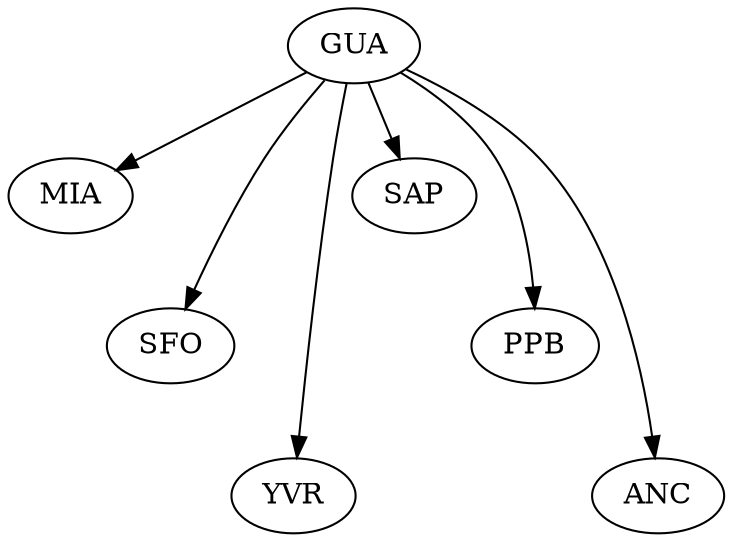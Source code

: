 digraph {
	G	[label=GUA];
	M	[label=MIA];
	G -> M	[minlen=1];
	S	[label=SFO];
	G -> S	[minlen=2];
	V	[label=YVR];
	G -> V	[minlen=3];
	H	[label=SAP];
	G -> H	[minlen=1];
	B	[label=PPB];
	G -> B	[minlen=2];
	A	[label=ANC];
	G -> A	[minlen=3];
}
